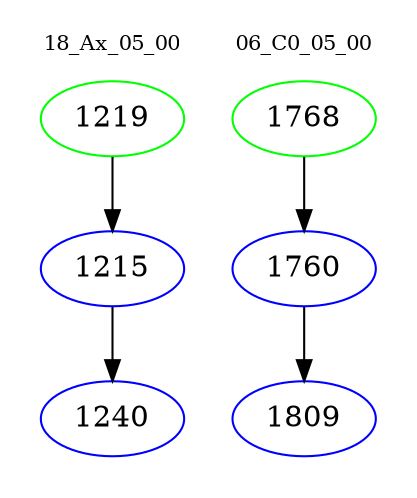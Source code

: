 digraph{
subgraph cluster_0 {
color = white
label = "18_Ax_05_00";
fontsize=10;
T0_1219 [label="1219", color="green"]
T0_1219 -> T0_1215 [color="black"]
T0_1215 [label="1215", color="blue"]
T0_1215 -> T0_1240 [color="black"]
T0_1240 [label="1240", color="blue"]
}
subgraph cluster_1 {
color = white
label = "06_C0_05_00";
fontsize=10;
T1_1768 [label="1768", color="green"]
T1_1768 -> T1_1760 [color="black"]
T1_1760 [label="1760", color="blue"]
T1_1760 -> T1_1809 [color="black"]
T1_1809 [label="1809", color="blue"]
}
}
